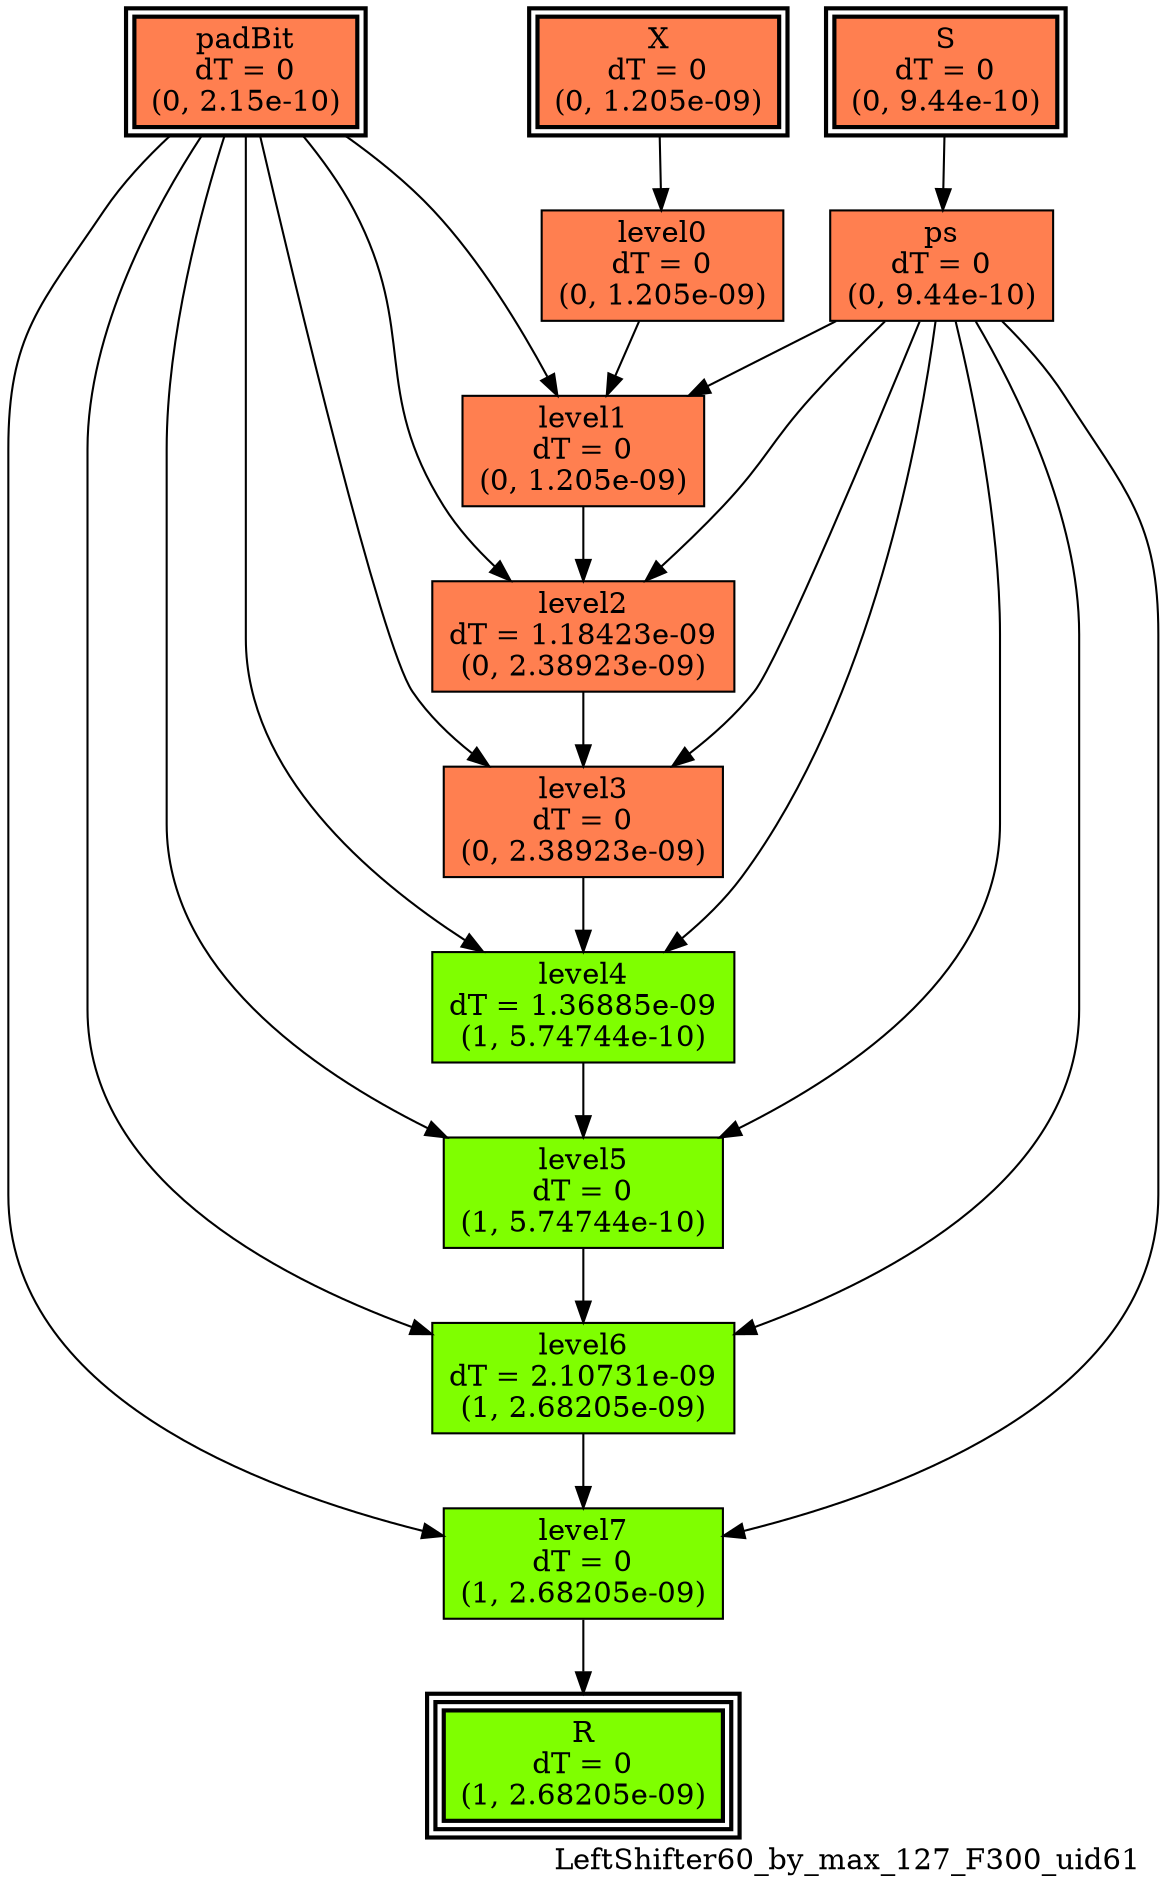 digraph LeftShifter60_by_max_127_F300_uid61
{
	//graph drawing options
	label=LeftShifter60_by_max_127_F300_uid61;
	labelloc=bottom;
	labeljust=right;
	ratio=auto;
	nodesep=0.25;
	ranksep=0.5;

	//input/output signals of operator LeftShifter60_by_max_127_F300_uid61
	X__LeftShifter60_by_max_127_F300_uid61 [ label="X\ndT = 0\n(0, 1.205e-09)", shape=box, color=black, style="bold, filled", fillcolor=coral, peripheries=2 ];
	S__LeftShifter60_by_max_127_F300_uid61 [ label="S\ndT = 0\n(0, 9.44e-10)", shape=box, color=black, style="bold, filled", fillcolor=coral, peripheries=2 ];
	padBit__LeftShifter60_by_max_127_F300_uid61 [ label="padBit\ndT = 0\n(0, 2.15e-10)", shape=box, color=black, style="bold, filled", fillcolor=coral, peripheries=2 ];
	R__LeftShifter60_by_max_127_F300_uid61 [ label="R\ndT = 0\n(1, 2.68205e-09)", shape=box, color=black, style="bold, filled", fillcolor=chartreuse, peripheries=3 ];
	{rank=same X__LeftShifter60_by_max_127_F300_uid61, S__LeftShifter60_by_max_127_F300_uid61, padBit__LeftShifter60_by_max_127_F300_uid61};
	{rank=same R__LeftShifter60_by_max_127_F300_uid61};
	//internal signals of operator LeftShifter60_by_max_127_F300_uid61
	ps__LeftShifter60_by_max_127_F300_uid61 [ label="ps\ndT = 0\n(0, 9.44e-10)", shape=box, color=black, style=filled, fillcolor=coral, peripheries=1 ];
	level0__LeftShifter60_by_max_127_F300_uid61 [ label="level0\ndT = 0\n(0, 1.205e-09)", shape=box, color=black, style=filled, fillcolor=coral, peripheries=1 ];
	level1__LeftShifter60_by_max_127_F300_uid61 [ label="level1\ndT = 0\n(0, 1.205e-09)", shape=box, color=black, style=filled, fillcolor=coral, peripheries=1 ];
	level2__LeftShifter60_by_max_127_F300_uid61 [ label="level2\ndT = 1.18423e-09\n(0, 2.38923e-09)", shape=box, color=black, style=filled, fillcolor=coral, peripheries=1 ];
	level3__LeftShifter60_by_max_127_F300_uid61 [ label="level3\ndT = 0\n(0, 2.38923e-09)", shape=box, color=black, style=filled, fillcolor=coral, peripheries=1 ];
	level4__LeftShifter60_by_max_127_F300_uid61 [ label="level4\ndT = 1.36885e-09\n(1, 5.74744e-10)", shape=box, color=black, style=filled, fillcolor=chartreuse, peripheries=1 ];
	level5__LeftShifter60_by_max_127_F300_uid61 [ label="level5\ndT = 0\n(1, 5.74744e-10)", shape=box, color=black, style=filled, fillcolor=chartreuse, peripheries=1 ];
	level6__LeftShifter60_by_max_127_F300_uid61 [ label="level6\ndT = 2.10731e-09\n(1, 2.68205e-09)", shape=box, color=black, style=filled, fillcolor=chartreuse, peripheries=1 ];
	level7__LeftShifter60_by_max_127_F300_uid61 [ label="level7\ndT = 0\n(1, 2.68205e-09)", shape=box, color=black, style=filled, fillcolor=chartreuse, peripheries=1 ];

	//subcomponents of operator LeftShifter60_by_max_127_F300_uid61

	//input and internal signal connections of operator LeftShifter60_by_max_127_F300_uid61
	X__LeftShifter60_by_max_127_F300_uid61 -> level0__LeftShifter60_by_max_127_F300_uid61 [ arrowhead=normal, arrowsize=1.0, arrowtail=normal, color=black, dir=forward  ];
	S__LeftShifter60_by_max_127_F300_uid61 -> ps__LeftShifter60_by_max_127_F300_uid61 [ arrowhead=normal, arrowsize=1.0, arrowtail=normal, color=black, dir=forward  ];
	padBit__LeftShifter60_by_max_127_F300_uid61 -> level1__LeftShifter60_by_max_127_F300_uid61 [ arrowhead=normal, arrowsize=1.0, arrowtail=normal, color=black, dir=forward  ];
	padBit__LeftShifter60_by_max_127_F300_uid61 -> level2__LeftShifter60_by_max_127_F300_uid61 [ arrowhead=normal, arrowsize=1.0, arrowtail=normal, color=black, dir=forward  ];
	padBit__LeftShifter60_by_max_127_F300_uid61 -> level3__LeftShifter60_by_max_127_F300_uid61 [ arrowhead=normal, arrowsize=1.0, arrowtail=normal, color=black, dir=forward  ];
	padBit__LeftShifter60_by_max_127_F300_uid61 -> level4__LeftShifter60_by_max_127_F300_uid61 [ arrowhead=normal, arrowsize=1.0, arrowtail=normal, color=black, dir=forward  ];
	padBit__LeftShifter60_by_max_127_F300_uid61 -> level5__LeftShifter60_by_max_127_F300_uid61 [ arrowhead=normal, arrowsize=1.0, arrowtail=normal, color=black, dir=forward  ];
	padBit__LeftShifter60_by_max_127_F300_uid61 -> level6__LeftShifter60_by_max_127_F300_uid61 [ arrowhead=normal, arrowsize=1.0, arrowtail=normal, color=black, dir=forward  ];
	padBit__LeftShifter60_by_max_127_F300_uid61 -> level7__LeftShifter60_by_max_127_F300_uid61 [ arrowhead=normal, arrowsize=1.0, arrowtail=normal, color=black, dir=forward  ];
	ps__LeftShifter60_by_max_127_F300_uid61 -> level1__LeftShifter60_by_max_127_F300_uid61 [ arrowhead=normal, arrowsize=1.0, arrowtail=normal, color=black, dir=forward  ];
	ps__LeftShifter60_by_max_127_F300_uid61 -> level2__LeftShifter60_by_max_127_F300_uid61 [ arrowhead=normal, arrowsize=1.0, arrowtail=normal, color=black, dir=forward  ];
	ps__LeftShifter60_by_max_127_F300_uid61 -> level3__LeftShifter60_by_max_127_F300_uid61 [ arrowhead=normal, arrowsize=1.0, arrowtail=normal, color=black, dir=forward  ];
	ps__LeftShifter60_by_max_127_F300_uid61 -> level4__LeftShifter60_by_max_127_F300_uid61 [ arrowhead=normal, arrowsize=1.0, arrowtail=normal, color=black, dir=forward  ];
	ps__LeftShifter60_by_max_127_F300_uid61 -> level5__LeftShifter60_by_max_127_F300_uid61 [ arrowhead=normal, arrowsize=1.0, arrowtail=normal, color=black, dir=forward  ];
	ps__LeftShifter60_by_max_127_F300_uid61 -> level6__LeftShifter60_by_max_127_F300_uid61 [ arrowhead=normal, arrowsize=1.0, arrowtail=normal, color=black, dir=forward  ];
	ps__LeftShifter60_by_max_127_F300_uid61 -> level7__LeftShifter60_by_max_127_F300_uid61 [ arrowhead=normal, arrowsize=1.0, arrowtail=normal, color=black, dir=forward  ];
	level0__LeftShifter60_by_max_127_F300_uid61 -> level1__LeftShifter60_by_max_127_F300_uid61 [ arrowhead=normal, arrowsize=1.0, arrowtail=normal, color=black, dir=forward  ];
	level1__LeftShifter60_by_max_127_F300_uid61 -> level2__LeftShifter60_by_max_127_F300_uid61 [ arrowhead=normal, arrowsize=1.0, arrowtail=normal, color=black, dir=forward  ];
	level2__LeftShifter60_by_max_127_F300_uid61 -> level3__LeftShifter60_by_max_127_F300_uid61 [ arrowhead=normal, arrowsize=1.0, arrowtail=normal, color=black, dir=forward  ];
	level3__LeftShifter60_by_max_127_F300_uid61 -> level4__LeftShifter60_by_max_127_F300_uid61 [ arrowhead=normal, arrowsize=1.0, arrowtail=normal, color=black, dir=forward  ];
	level4__LeftShifter60_by_max_127_F300_uid61 -> level5__LeftShifter60_by_max_127_F300_uid61 [ arrowhead=normal, arrowsize=1.0, arrowtail=normal, color=black, dir=forward  ];
	level5__LeftShifter60_by_max_127_F300_uid61 -> level6__LeftShifter60_by_max_127_F300_uid61 [ arrowhead=normal, arrowsize=1.0, arrowtail=normal, color=black, dir=forward  ];
	level6__LeftShifter60_by_max_127_F300_uid61 -> level7__LeftShifter60_by_max_127_F300_uid61 [ arrowhead=normal, arrowsize=1.0, arrowtail=normal, color=black, dir=forward  ];
	level7__LeftShifter60_by_max_127_F300_uid61 -> R__LeftShifter60_by_max_127_F300_uid61 [ arrowhead=normal, arrowsize=1.0, arrowtail=normal, color=black, dir=forward  ];
}

